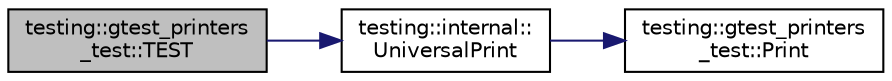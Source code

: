 digraph "testing::gtest_printers_test::TEST"
{
  edge [fontname="Helvetica",fontsize="10",labelfontname="Helvetica",labelfontsize="10"];
  node [fontname="Helvetica",fontsize="10",shape=record];
  rankdir="LR";
  Node409 [label="testing::gtest_printers\l_test::TEST",height=0.2,width=0.4,color="black", fillcolor="grey75", style="filled", fontcolor="black"];
  Node409 -> Node410 [color="midnightblue",fontsize="10",style="solid",fontname="Helvetica"];
  Node410 [label="testing::internal::\lUniversalPrint",height=0.2,width=0.4,color="black", fillcolor="white", style="filled",URL="$d0/da7/namespacetesting_1_1internal.html#a30708fa2bacf11895b03bdb21eb72309"];
  Node410 -> Node411 [color="midnightblue",fontsize="10",style="solid",fontname="Helvetica"];
  Node411 [label="testing::gtest_printers\l_test::Print",height=0.2,width=0.4,color="black", fillcolor="white", style="filled",URL="$dd/d01/namespacetesting_1_1gtest__printers__test.html#ab1fefdb330a473343afa3cc6d46a65f6"];
}
